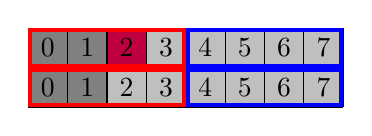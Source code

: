\begin{tikzpicture}[every node/.style={minimum size=.5cm-\pgflinewidth, outer sep=0pt}]%
    \node[fill=gray] at (0.25,+0.25) { 0};
    \node[fill=gray] at (0.25,+0.75) {0};
    \node[fill=gray] at (0.75,+0.25) { 1};
    \node[fill=gray] at (0.75,+0.75) {1};
    \node[fill=lightgray] at (1.25,+0.25) { 2};
    \node[fill=purple] at (1.25,+0.75) {2};
    \node[fill=lightgray] at (1.75,+0.25) { 3};
    \node[fill=lightgray] at (1.75,+0.75) {3};
    \node[fill=lightgray] at (2.25,+0.25) { 4};
    \node[fill=lightgray] at (2.25,+0.75) {4};
    \node[fill=lightgray] at (2.75,+0.25) { 5};
    \node[fill=lightgray] at (2.75,+0.75) {5};
    \node[fill=lightgray] at (3.25,+0.25) { 6};
    \node[fill=lightgray] at (3.25,+0.75) {6};
    \node[fill=lightgray] at (3.75,+0.25) { 7};
    \node[fill=lightgray] at (3.75,+0.75) {7};
    \draw[step=0.5cm,color=black] (0,0) grid (4,1);
    \draw[color=red,line width=0.5mm] (0.025,0.025) rectangle +(1.95,0.45);
    \draw[color=blue,line width=0.5mm] (2.025,0.025) rectangle +(1.95,0.45);
    \draw[color=red,line width=0.5mm] (0.025,0.525) rectangle +(1.95,0.45);
    \draw[color=blue,line width=0.5mm] (2.025,0.525) rectangle +(1.95,0.45);
\end{tikzpicture}%
